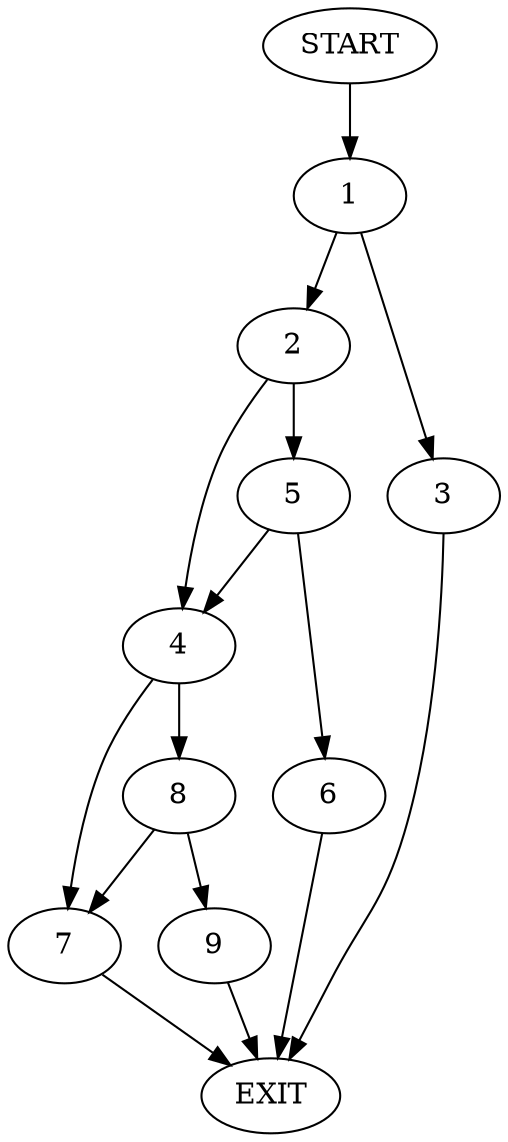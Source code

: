digraph {
0 [label="START"]
10 [label="EXIT"]
0 -> 1
1 -> 2
1 -> 3
2 -> 4
2 -> 5
3 -> 10
5 -> 4
5 -> 6
4 -> 7
4 -> 8
6 -> 10
8 -> 9
8 -> 7
7 -> 10
9 -> 10
}
